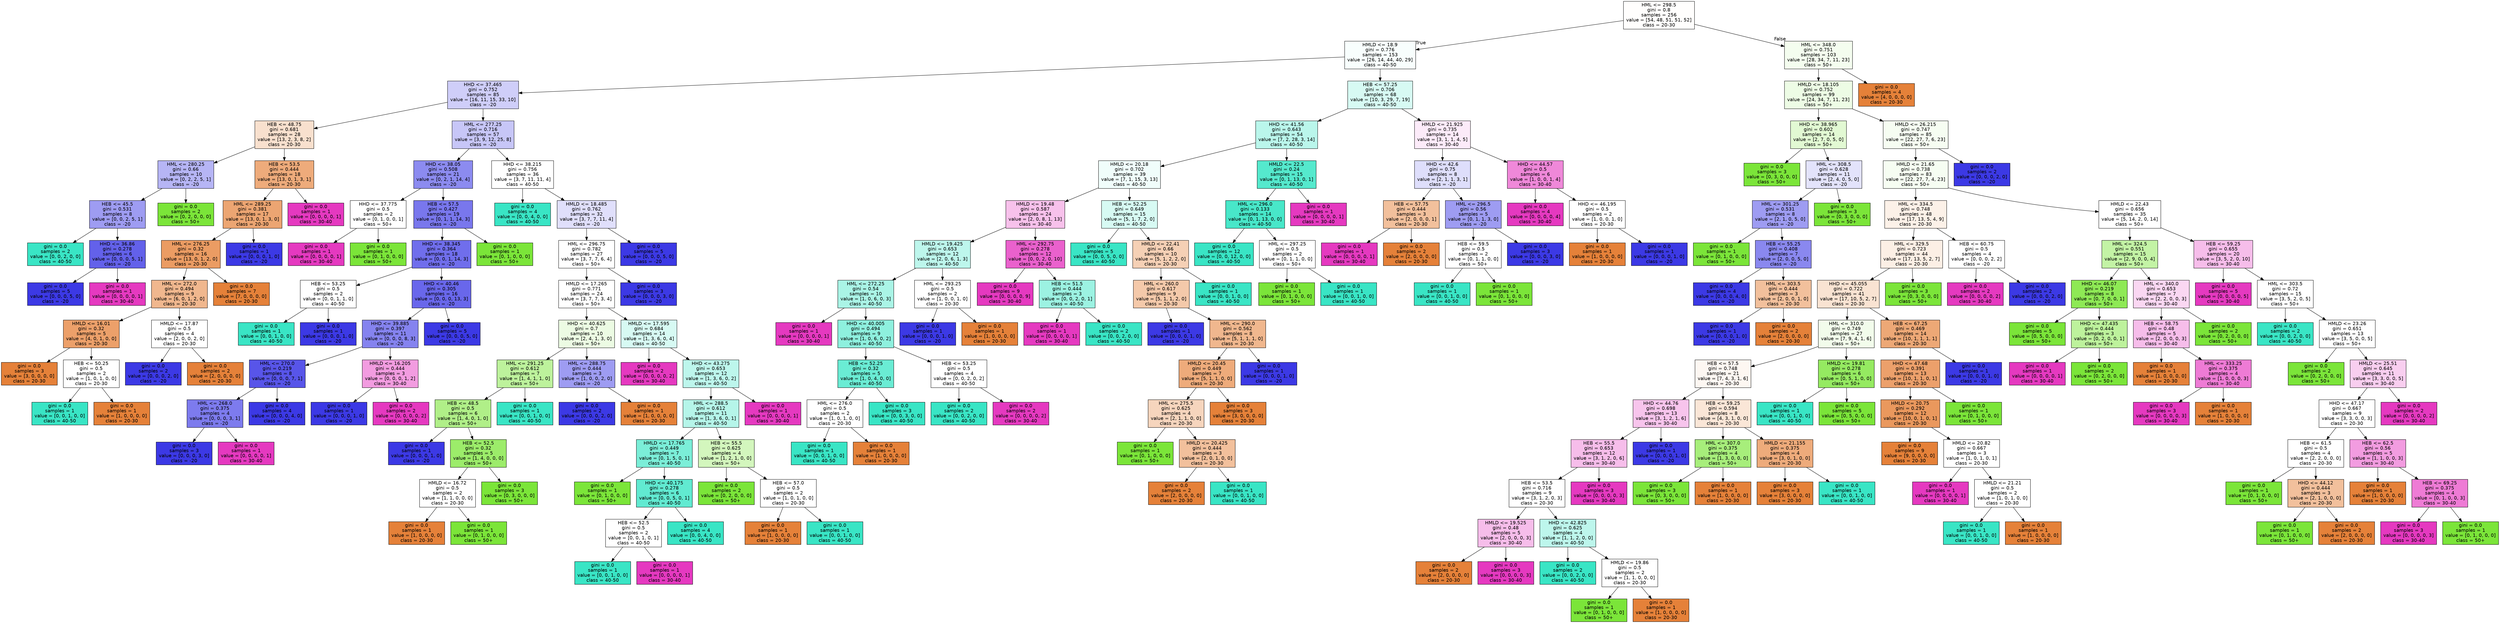 digraph Tree {
node [shape=box, style="filled", color="black", fontname="helvetica"] ;
edge [fontname="helvetica"] ;
0 [label="HML <= 298.5\ngini = 0.8\nsamples = 256\nvalue = [54, 48, 51, 51, 52]\nclass = 20-30", fillcolor="#fffefd"] ;
1 [label="HMLD <= 18.9\ngini = 0.776\nsamples = 153\nvalue = [26, 14, 44, 40, 29]\nclass = 40-50", fillcolor="#f8fefd"] ;
0 -> 1 [labeldistance=2.5, labelangle=45, headlabel="True"] ;
2 [label="HHD <= 37.465\ngini = 0.752\nsamples = 85\nvalue = [16, 11, 15, 33, 10]\nclass = -20", fillcolor="#cfcef9"] ;
1 -> 2 ;
3 [label="HEB <= 48.75\ngini = 0.681\nsamples = 28\nvalue = [13, 2, 3, 8, 2]\nclass = 20-30", fillcolor="#f8e0ce"] ;
2 -> 3 ;
4 [label="HML <= 280.25\ngini = 0.66\nsamples = 10\nvalue = [0, 2, 2, 5, 1]\nclass = -20", fillcolor="#b6b5f5"] ;
3 -> 4 ;
5 [label="HEB <= 45.5\ngini = 0.531\nsamples = 8\nvalue = [0, 0, 2, 5, 1]\nclass = -20", fillcolor="#9e9cf2"] ;
4 -> 5 ;
6 [label="gini = 0.0\nsamples = 2\nvalue = [0, 0, 2, 0, 0]\nclass = 40-50", fillcolor="#39e5c5"] ;
5 -> 6 ;
7 [label="HHD <= 36.86\ngini = 0.278\nsamples = 6\nvalue = [0, 0, 0, 5, 1]\nclass = -20", fillcolor="#6361ea"] ;
5 -> 7 ;
8 [label="gini = 0.0\nsamples = 5\nvalue = [0, 0, 0, 5, 0]\nclass = -20", fillcolor="#3c39e5"] ;
7 -> 8 ;
9 [label="gini = 0.0\nsamples = 1\nvalue = [0, 0, 0, 0, 1]\nclass = 30-40", fillcolor="#e539c0"] ;
7 -> 9 ;
10 [label="gini = 0.0\nsamples = 2\nvalue = [0, 2, 0, 0, 0]\nclass = 50+", fillcolor="#7be539"] ;
4 -> 10 ;
11 [label="HEB <= 53.5\ngini = 0.444\nsamples = 18\nvalue = [13, 0, 1, 3, 1]\nclass = 20-30", fillcolor="#eeab7b"] ;
3 -> 11 ;
12 [label="HML <= 289.25\ngini = 0.381\nsamples = 17\nvalue = [13, 0, 1, 3, 0]\nclass = 20-30", fillcolor="#eca572"] ;
11 -> 12 ;
13 [label="HML <= 276.25\ngini = 0.32\nsamples = 16\nvalue = [13, 0, 1, 2, 0]\nclass = 20-30", fillcolor="#eb9c63"] ;
12 -> 13 ;
14 [label="HML <= 272.0\ngini = 0.494\nsamples = 9\nvalue = [6, 0, 1, 2, 0]\nclass = 20-30", fillcolor="#f0b78e"] ;
13 -> 14 ;
15 [label="HMLD <= 16.01\ngini = 0.32\nsamples = 5\nvalue = [4, 0, 1, 0, 0]\nclass = 20-30", fillcolor="#eca06a"] ;
14 -> 15 ;
16 [label="gini = 0.0\nsamples = 3\nvalue = [3, 0, 0, 0, 0]\nclass = 20-30", fillcolor="#e58139"] ;
15 -> 16 ;
17 [label="HEB <= 50.25\ngini = 0.5\nsamples = 2\nvalue = [1, 0, 1, 0, 0]\nclass = 20-30", fillcolor="#ffffff"] ;
15 -> 17 ;
18 [label="gini = 0.0\nsamples = 1\nvalue = [0, 0, 1, 0, 0]\nclass = 40-50", fillcolor="#39e5c5"] ;
17 -> 18 ;
19 [label="gini = 0.0\nsamples = 1\nvalue = [1, 0, 0, 0, 0]\nclass = 20-30", fillcolor="#e58139"] ;
17 -> 19 ;
20 [label="HMLD <= 17.87\ngini = 0.5\nsamples = 4\nvalue = [2, 0, 0, 2, 0]\nclass = 20-30", fillcolor="#ffffff"] ;
14 -> 20 ;
21 [label="gini = 0.0\nsamples = 2\nvalue = [0, 0, 0, 2, 0]\nclass = -20", fillcolor="#3c39e5"] ;
20 -> 21 ;
22 [label="gini = 0.0\nsamples = 2\nvalue = [2, 0, 0, 0, 0]\nclass = 20-30", fillcolor="#e58139"] ;
20 -> 22 ;
23 [label="gini = 0.0\nsamples = 7\nvalue = [7, 0, 0, 0, 0]\nclass = 20-30", fillcolor="#e58139"] ;
13 -> 23 ;
24 [label="gini = 0.0\nsamples = 1\nvalue = [0, 0, 0, 1, 0]\nclass = -20", fillcolor="#3c39e5"] ;
12 -> 24 ;
25 [label="gini = 0.0\nsamples = 1\nvalue = [0, 0, 0, 0, 1]\nclass = 30-40", fillcolor="#e539c0"] ;
11 -> 25 ;
26 [label="HML <= 277.25\ngini = 0.716\nsamples = 57\nvalue = [3, 9, 12, 25, 8]\nclass = -20", fillcolor="#c7c6f7"] ;
2 -> 26 ;
27 [label="HHD <= 38.05\ngini = 0.508\nsamples = 21\nvalue = [0, 2, 1, 14, 4]\nclass = -20", fillcolor="#8c8bf0"] ;
26 -> 27 ;
28 [label="HHD <= 37.775\ngini = 0.5\nsamples = 2\nvalue = [0, 1, 0, 0, 1]\nclass = 50+", fillcolor="#ffffff"] ;
27 -> 28 ;
29 [label="gini = 0.0\nsamples = 1\nvalue = [0, 0, 0, 0, 1]\nclass = 30-40", fillcolor="#e539c0"] ;
28 -> 29 ;
30 [label="gini = 0.0\nsamples = 1\nvalue = [0, 1, 0, 0, 0]\nclass = 50+", fillcolor="#7be539"] ;
28 -> 30 ;
31 [label="HEB <= 57.5\ngini = 0.427\nsamples = 19\nvalue = [0, 1, 1, 14, 3]\nclass = -20", fillcolor="#7977ed"] ;
27 -> 31 ;
32 [label="HHD <= 38.345\ngini = 0.364\nsamples = 18\nvalue = [0, 0, 1, 14, 3]\nclass = -20", fillcolor="#706eec"] ;
31 -> 32 ;
33 [label="HEB <= 53.25\ngini = 0.5\nsamples = 2\nvalue = [0, 0, 1, 1, 0]\nclass = 40-50", fillcolor="#ffffff"] ;
32 -> 33 ;
34 [label="gini = 0.0\nsamples = 1\nvalue = [0, 0, 1, 0, 0]\nclass = 40-50", fillcolor="#39e5c5"] ;
33 -> 34 ;
35 [label="gini = 0.0\nsamples = 1\nvalue = [0, 0, 0, 1, 0]\nclass = -20", fillcolor="#3c39e5"] ;
33 -> 35 ;
36 [label="HHD <= 40.46\ngini = 0.305\nsamples = 16\nvalue = [0, 0, 0, 13, 3]\nclass = -20", fillcolor="#6967eb"] ;
32 -> 36 ;
37 [label="HHD <= 39.885\ngini = 0.397\nsamples = 11\nvalue = [0, 0, 0, 8, 3]\nclass = -20", fillcolor="#8583ef"] ;
36 -> 37 ;
38 [label="HML <= 270.0\ngini = 0.219\nsamples = 8\nvalue = [0, 0, 0, 7, 1]\nclass = -20", fillcolor="#5855e9"] ;
37 -> 38 ;
39 [label="HML <= 268.0\ngini = 0.375\nsamples = 4\nvalue = [0, 0, 0, 3, 1]\nclass = -20", fillcolor="#7d7bee"] ;
38 -> 39 ;
40 [label="gini = 0.0\nsamples = 3\nvalue = [0, 0, 0, 3, 0]\nclass = -20", fillcolor="#3c39e5"] ;
39 -> 40 ;
41 [label="gini = 0.0\nsamples = 1\nvalue = [0, 0, 0, 0, 1]\nclass = 30-40", fillcolor="#e539c0"] ;
39 -> 41 ;
42 [label="gini = 0.0\nsamples = 4\nvalue = [0, 0, 0, 4, 0]\nclass = -20", fillcolor="#3c39e5"] ;
38 -> 42 ;
43 [label="HMLD <= 16.205\ngini = 0.444\nsamples = 3\nvalue = [0, 0, 0, 1, 2]\nclass = 30-40", fillcolor="#f29ce0"] ;
37 -> 43 ;
44 [label="gini = 0.0\nsamples = 1\nvalue = [0, 0, 0, 1, 0]\nclass = -20", fillcolor="#3c39e5"] ;
43 -> 44 ;
45 [label="gini = 0.0\nsamples = 2\nvalue = [0, 0, 0, 0, 2]\nclass = 30-40", fillcolor="#e539c0"] ;
43 -> 45 ;
46 [label="gini = 0.0\nsamples = 5\nvalue = [0, 0, 0, 5, 0]\nclass = -20", fillcolor="#3c39e5"] ;
36 -> 46 ;
47 [label="gini = 0.0\nsamples = 1\nvalue = [0, 1, 0, 0, 0]\nclass = 50+", fillcolor="#7be539"] ;
31 -> 47 ;
48 [label="HHD <= 38.215\ngini = 0.756\nsamples = 36\nvalue = [3, 7, 11, 11, 4]\nclass = 40-50", fillcolor="#ffffff"] ;
26 -> 48 ;
49 [label="gini = 0.0\nsamples = 4\nvalue = [0, 0, 4, 0, 0]\nclass = 40-50", fillcolor="#39e5c5"] ;
48 -> 49 ;
50 [label="HMLD <= 18.485\ngini = 0.762\nsamples = 32\nvalue = [3, 7, 7, 11, 4]\nclass = -20", fillcolor="#e0dffb"] ;
48 -> 50 ;
51 [label="HML <= 296.75\ngini = 0.782\nsamples = 27\nvalue = [3, 7, 7, 6, 4]\nclass = 50+", fillcolor="#ffffff"] ;
50 -> 51 ;
52 [label="HMLD <= 17.265\ngini = 0.771\nsamples = 24\nvalue = [3, 7, 7, 3, 4]\nclass = 50+", fillcolor="#ffffff"] ;
51 -> 52 ;
53 [label="HHD <= 40.625\ngini = 0.7\nsamples = 10\nvalue = [2, 4, 1, 3, 0]\nclass = 50+", fillcolor="#ecfbe3"] ;
52 -> 53 ;
54 [label="HML <= 291.25\ngini = 0.612\nsamples = 7\nvalue = [1, 4, 1, 1, 0]\nclass = 50+", fillcolor="#bdf29c"] ;
53 -> 54 ;
55 [label="HEB <= 48.5\ngini = 0.5\nsamples = 6\nvalue = [1, 4, 0, 1, 0]\nclass = 50+", fillcolor="#b0ef88"] ;
54 -> 55 ;
56 [label="gini = 0.0\nsamples = 1\nvalue = [0, 0, 0, 1, 0]\nclass = -20", fillcolor="#3c39e5"] ;
55 -> 56 ;
57 [label="HEB <= 52.5\ngini = 0.32\nsamples = 5\nvalue = [1, 4, 0, 0, 0]\nclass = 50+", fillcolor="#9cec6a"] ;
55 -> 57 ;
58 [label="HMLD <= 16.72\ngini = 0.5\nsamples = 2\nvalue = [1, 1, 0, 0, 0]\nclass = 20-30", fillcolor="#ffffff"] ;
57 -> 58 ;
59 [label="gini = 0.0\nsamples = 1\nvalue = [1, 0, 0, 0, 0]\nclass = 20-30", fillcolor="#e58139"] ;
58 -> 59 ;
60 [label="gini = 0.0\nsamples = 1\nvalue = [0, 1, 0, 0, 0]\nclass = 50+", fillcolor="#7be539"] ;
58 -> 60 ;
61 [label="gini = 0.0\nsamples = 3\nvalue = [0, 3, 0, 0, 0]\nclass = 50+", fillcolor="#7be539"] ;
57 -> 61 ;
62 [label="gini = 0.0\nsamples = 1\nvalue = [0, 0, 1, 0, 0]\nclass = 40-50", fillcolor="#39e5c5"] ;
54 -> 62 ;
63 [label="HML <= 288.75\ngini = 0.444\nsamples = 3\nvalue = [1, 0, 0, 2, 0]\nclass = -20", fillcolor="#9e9cf2"] ;
53 -> 63 ;
64 [label="gini = 0.0\nsamples = 2\nvalue = [0, 0, 0, 2, 0]\nclass = -20", fillcolor="#3c39e5"] ;
63 -> 64 ;
65 [label="gini = 0.0\nsamples = 1\nvalue = [1, 0, 0, 0, 0]\nclass = 20-30", fillcolor="#e58139"] ;
63 -> 65 ;
66 [label="HMLD <= 17.595\ngini = 0.684\nsamples = 14\nvalue = [1, 3, 6, 0, 4]\nclass = 40-50", fillcolor="#d7faf3"] ;
52 -> 66 ;
67 [label="gini = 0.0\nsamples = 2\nvalue = [0, 0, 0, 0, 2]\nclass = 30-40", fillcolor="#e539c0"] ;
66 -> 67 ;
68 [label="HHD <= 43.275\ngini = 0.653\nsamples = 12\nvalue = [1, 3, 6, 0, 2]\nclass = 40-50", fillcolor="#bdf6ec"] ;
66 -> 68 ;
69 [label="HML <= 288.5\ngini = 0.612\nsamples = 11\nvalue = [1, 3, 6, 0, 1]\nclass = 40-50", fillcolor="#b5f5e9"] ;
68 -> 69 ;
70 [label="HMLD <= 17.765\ngini = 0.449\nsamples = 7\nvalue = [0, 1, 5, 0, 1]\nclass = 40-50", fillcolor="#7beed8"] ;
69 -> 70 ;
71 [label="gini = 0.0\nsamples = 1\nvalue = [0, 1, 0, 0, 0]\nclass = 50+", fillcolor="#7be539"] ;
70 -> 71 ;
72 [label="HHD <= 40.175\ngini = 0.278\nsamples = 6\nvalue = [0, 0, 5, 0, 1]\nclass = 40-50", fillcolor="#61ead1"] ;
70 -> 72 ;
73 [label="HEB <= 52.5\ngini = 0.5\nsamples = 2\nvalue = [0, 0, 1, 0, 1]\nclass = 40-50", fillcolor="#ffffff"] ;
72 -> 73 ;
74 [label="gini = 0.0\nsamples = 1\nvalue = [0, 0, 1, 0, 0]\nclass = 40-50", fillcolor="#39e5c5"] ;
73 -> 74 ;
75 [label="gini = 0.0\nsamples = 1\nvalue = [0, 0, 0, 0, 1]\nclass = 30-40", fillcolor="#e539c0"] ;
73 -> 75 ;
76 [label="gini = 0.0\nsamples = 4\nvalue = [0, 0, 4, 0, 0]\nclass = 40-50", fillcolor="#39e5c5"] ;
72 -> 76 ;
77 [label="HEB <= 55.5\ngini = 0.625\nsamples = 4\nvalue = [1, 2, 1, 0, 0]\nclass = 50+", fillcolor="#d3f6bd"] ;
69 -> 77 ;
78 [label="gini = 0.0\nsamples = 2\nvalue = [0, 2, 0, 0, 0]\nclass = 50+", fillcolor="#7be539"] ;
77 -> 78 ;
79 [label="HEB <= 57.0\ngini = 0.5\nsamples = 2\nvalue = [1, 0, 1, 0, 0]\nclass = 20-30", fillcolor="#ffffff"] ;
77 -> 79 ;
80 [label="gini = 0.0\nsamples = 1\nvalue = [1, 0, 0, 0, 0]\nclass = 20-30", fillcolor="#e58139"] ;
79 -> 80 ;
81 [label="gini = 0.0\nsamples = 1\nvalue = [0, 0, 1, 0, 0]\nclass = 40-50", fillcolor="#39e5c5"] ;
79 -> 81 ;
82 [label="gini = 0.0\nsamples = 1\nvalue = [0, 0, 0, 0, 1]\nclass = 30-40", fillcolor="#e539c0"] ;
68 -> 82 ;
83 [label="gini = 0.0\nsamples = 3\nvalue = [0, 0, 0, 3, 0]\nclass = -20", fillcolor="#3c39e5"] ;
51 -> 83 ;
84 [label="gini = 0.0\nsamples = 5\nvalue = [0, 0, 0, 5, 0]\nclass = -20", fillcolor="#3c39e5"] ;
50 -> 84 ;
85 [label="HEB <= 57.25\ngini = 0.706\nsamples = 68\nvalue = [10, 3, 29, 7, 19]\nclass = 40-50", fillcolor="#d7faf3"] ;
1 -> 85 ;
86 [label="HHD <= 41.56\ngini = 0.643\nsamples = 54\nvalue = [7, 2, 28, 3, 14]\nclass = 40-50", fillcolor="#baf6eb"] ;
85 -> 86 ;
87 [label="HMLD <= 20.18\ngini = 0.702\nsamples = 39\nvalue = [7, 1, 15, 3, 13]\nclass = 40-50", fillcolor="#f0fdfb"] ;
86 -> 87 ;
88 [label="HMLD <= 19.48\ngini = 0.587\nsamples = 24\nvalue = [2, 0, 8, 1, 13]\nclass = 30-40", fillcolor="#f7c1eb"] ;
87 -> 88 ;
89 [label="HMLD <= 19.425\ngini = 0.653\nsamples = 12\nvalue = [2, 0, 6, 1, 3]\nclass = 40-50", fillcolor="#bdf6ec"] ;
88 -> 89 ;
90 [label="HML <= 272.25\ngini = 0.54\nsamples = 10\nvalue = [1, 0, 6, 0, 3]\nclass = 40-50", fillcolor="#aaf4e6"] ;
89 -> 90 ;
91 [label="gini = 0.0\nsamples = 1\nvalue = [0, 0, 0, 0, 1]\nclass = 30-40", fillcolor="#e539c0"] ;
90 -> 91 ;
92 [label="HHD <= 40.005\ngini = 0.494\nsamples = 9\nvalue = [1, 0, 6, 0, 2]\nclass = 40-50", fillcolor="#8ef0de"] ;
90 -> 92 ;
93 [label="HEB <= 52.25\ngini = 0.32\nsamples = 5\nvalue = [1, 0, 4, 0, 0]\nclass = 40-50", fillcolor="#6aecd4"] ;
92 -> 93 ;
94 [label="HML <= 276.0\ngini = 0.5\nsamples = 2\nvalue = [1, 0, 1, 0, 0]\nclass = 20-30", fillcolor="#ffffff"] ;
93 -> 94 ;
95 [label="gini = 0.0\nsamples = 1\nvalue = [0, 0, 1, 0, 0]\nclass = 40-50", fillcolor="#39e5c5"] ;
94 -> 95 ;
96 [label="gini = 0.0\nsamples = 1\nvalue = [1, 0, 0, 0, 0]\nclass = 20-30", fillcolor="#e58139"] ;
94 -> 96 ;
97 [label="gini = 0.0\nsamples = 3\nvalue = [0, 0, 3, 0, 0]\nclass = 40-50", fillcolor="#39e5c5"] ;
93 -> 97 ;
98 [label="HEB <= 53.25\ngini = 0.5\nsamples = 4\nvalue = [0, 0, 2, 0, 2]\nclass = 40-50", fillcolor="#ffffff"] ;
92 -> 98 ;
99 [label="gini = 0.0\nsamples = 2\nvalue = [0, 0, 2, 0, 0]\nclass = 40-50", fillcolor="#39e5c5"] ;
98 -> 99 ;
100 [label="gini = 0.0\nsamples = 2\nvalue = [0, 0, 0, 0, 2]\nclass = 30-40", fillcolor="#e539c0"] ;
98 -> 100 ;
101 [label="HML <= 293.25\ngini = 0.5\nsamples = 2\nvalue = [1, 0, 0, 1, 0]\nclass = 20-30", fillcolor="#ffffff"] ;
89 -> 101 ;
102 [label="gini = 0.0\nsamples = 1\nvalue = [0, 0, 0, 1, 0]\nclass = -20", fillcolor="#3c39e5"] ;
101 -> 102 ;
103 [label="gini = 0.0\nsamples = 1\nvalue = [1, 0, 0, 0, 0]\nclass = 20-30", fillcolor="#e58139"] ;
101 -> 103 ;
104 [label="HML <= 292.75\ngini = 0.278\nsamples = 12\nvalue = [0, 0, 2, 0, 10]\nclass = 30-40", fillcolor="#ea61cd"] ;
88 -> 104 ;
105 [label="gini = 0.0\nsamples = 9\nvalue = [0, 0, 0, 0, 9]\nclass = 30-40", fillcolor="#e539c0"] ;
104 -> 105 ;
106 [label="HEB <= 51.5\ngini = 0.444\nsamples = 3\nvalue = [0, 0, 2, 0, 1]\nclass = 40-50", fillcolor="#9cf2e2"] ;
104 -> 106 ;
107 [label="gini = 0.0\nsamples = 1\nvalue = [0, 0, 0, 0, 1]\nclass = 30-40", fillcolor="#e539c0"] ;
106 -> 107 ;
108 [label="gini = 0.0\nsamples = 2\nvalue = [0, 0, 2, 0, 0]\nclass = 40-50", fillcolor="#39e5c5"] ;
106 -> 108 ;
109 [label="HEB <= 52.25\ngini = 0.649\nsamples = 15\nvalue = [5, 1, 7, 2, 0]\nclass = 40-50", fillcolor="#d7faf3"] ;
87 -> 109 ;
110 [label="gini = 0.0\nsamples = 5\nvalue = [0, 0, 5, 0, 0]\nclass = 40-50", fillcolor="#39e5c5"] ;
109 -> 110 ;
111 [label="HMLD <= 22.41\ngini = 0.66\nsamples = 10\nvalue = [5, 1, 2, 2, 0]\nclass = 20-30", fillcolor="#f5d0b5"] ;
109 -> 111 ;
112 [label="HML <= 260.0\ngini = 0.617\nsamples = 9\nvalue = [5, 1, 1, 2, 0]\nclass = 20-30", fillcolor="#f4c9aa"] ;
111 -> 112 ;
113 [label="gini = 0.0\nsamples = 1\nvalue = [0, 0, 0, 1, 0]\nclass = -20", fillcolor="#3c39e5"] ;
112 -> 113 ;
114 [label="HML <= 290.0\ngini = 0.562\nsamples = 8\nvalue = [5, 1, 1, 1, 0]\nclass = 20-30", fillcolor="#f0b78e"] ;
112 -> 114 ;
115 [label="HMLD <= 20.45\ngini = 0.449\nsamples = 7\nvalue = [5, 1, 1, 0, 0]\nclass = 20-30", fillcolor="#eeab7b"] ;
114 -> 115 ;
116 [label="HML <= 275.5\ngini = 0.625\nsamples = 4\nvalue = [2, 1, 1, 0, 0]\nclass = 20-30", fillcolor="#f6d5bd"] ;
115 -> 116 ;
117 [label="gini = 0.0\nsamples = 1\nvalue = [0, 1, 0, 0, 0]\nclass = 50+", fillcolor="#7be539"] ;
116 -> 117 ;
118 [label="HMLD <= 20.425\ngini = 0.444\nsamples = 3\nvalue = [2, 0, 1, 0, 0]\nclass = 20-30", fillcolor="#f2c09c"] ;
116 -> 118 ;
119 [label="gini = 0.0\nsamples = 2\nvalue = [2, 0, 0, 0, 0]\nclass = 20-30", fillcolor="#e58139"] ;
118 -> 119 ;
120 [label="gini = 0.0\nsamples = 1\nvalue = [0, 0, 1, 0, 0]\nclass = 40-50", fillcolor="#39e5c5"] ;
118 -> 120 ;
121 [label="gini = 0.0\nsamples = 3\nvalue = [3, 0, 0, 0, 0]\nclass = 20-30", fillcolor="#e58139"] ;
115 -> 121 ;
122 [label="gini = 0.0\nsamples = 1\nvalue = [0, 0, 0, 1, 0]\nclass = -20", fillcolor="#3c39e5"] ;
114 -> 122 ;
123 [label="gini = 0.0\nsamples = 1\nvalue = [0, 0, 1, 0, 0]\nclass = 40-50", fillcolor="#39e5c5"] ;
111 -> 123 ;
124 [label="HMLD <= 22.5\ngini = 0.24\nsamples = 15\nvalue = [0, 1, 13, 0, 1]\nclass = 40-50", fillcolor="#55e9cd"] ;
86 -> 124 ;
125 [label="HML <= 296.0\ngini = 0.133\nsamples = 14\nvalue = [0, 1, 13, 0, 0]\nclass = 40-50", fillcolor="#48e7c9"] ;
124 -> 125 ;
126 [label="gini = 0.0\nsamples = 12\nvalue = [0, 0, 12, 0, 0]\nclass = 40-50", fillcolor="#39e5c5"] ;
125 -> 126 ;
127 [label="HML <= 297.25\ngini = 0.5\nsamples = 2\nvalue = [0, 1, 1, 0, 0]\nclass = 50+", fillcolor="#ffffff"] ;
125 -> 127 ;
128 [label="gini = 0.0\nsamples = 1\nvalue = [0, 1, 0, 0, 0]\nclass = 50+", fillcolor="#7be539"] ;
127 -> 128 ;
129 [label="gini = 0.0\nsamples = 1\nvalue = [0, 0, 1, 0, 0]\nclass = 40-50", fillcolor="#39e5c5"] ;
127 -> 129 ;
130 [label="gini = 0.0\nsamples = 1\nvalue = [0, 0, 0, 0, 1]\nclass = 30-40", fillcolor="#e539c0"] ;
124 -> 130 ;
131 [label="HMLD <= 21.925\ngini = 0.735\nsamples = 14\nvalue = [3, 1, 1, 4, 5]\nclass = 30-40", fillcolor="#fcebf9"] ;
85 -> 131 ;
132 [label="HHD <= 42.6\ngini = 0.75\nsamples = 8\nvalue = [2, 1, 1, 3, 1]\nclass = -20", fillcolor="#dedefb"] ;
131 -> 132 ;
133 [label="HEB <= 57.75\ngini = 0.444\nsamples = 3\nvalue = [2, 0, 0, 0, 1]\nclass = 20-30", fillcolor="#f2c09c"] ;
132 -> 133 ;
134 [label="gini = 0.0\nsamples = 1\nvalue = [0, 0, 0, 0, 1]\nclass = 30-40", fillcolor="#e539c0"] ;
133 -> 134 ;
135 [label="gini = 0.0\nsamples = 2\nvalue = [2, 0, 0, 0, 0]\nclass = 20-30", fillcolor="#e58139"] ;
133 -> 135 ;
136 [label="HML <= 296.5\ngini = 0.56\nsamples = 5\nvalue = [0, 1, 1, 3, 0]\nclass = -20", fillcolor="#9e9cf2"] ;
132 -> 136 ;
137 [label="HEB <= 59.5\ngini = 0.5\nsamples = 2\nvalue = [0, 1, 1, 0, 0]\nclass = 50+", fillcolor="#ffffff"] ;
136 -> 137 ;
138 [label="gini = 0.0\nsamples = 1\nvalue = [0, 0, 1, 0, 0]\nclass = 40-50", fillcolor="#39e5c5"] ;
137 -> 138 ;
139 [label="gini = 0.0\nsamples = 1\nvalue = [0, 1, 0, 0, 0]\nclass = 50+", fillcolor="#7be539"] ;
137 -> 139 ;
140 [label="gini = 0.0\nsamples = 3\nvalue = [0, 0, 0, 3, 0]\nclass = -20", fillcolor="#3c39e5"] ;
136 -> 140 ;
141 [label="HHD <= 44.57\ngini = 0.5\nsamples = 6\nvalue = [1, 0, 0, 1, 4]\nclass = 30-40", fillcolor="#ef88d9"] ;
131 -> 141 ;
142 [label="gini = 0.0\nsamples = 4\nvalue = [0, 0, 0, 0, 4]\nclass = 30-40", fillcolor="#e539c0"] ;
141 -> 142 ;
143 [label="HHD <= 46.195\ngini = 0.5\nsamples = 2\nvalue = [1, 0, 0, 1, 0]\nclass = 20-30", fillcolor="#ffffff"] ;
141 -> 143 ;
144 [label="gini = 0.0\nsamples = 1\nvalue = [1, 0, 0, 0, 0]\nclass = 20-30", fillcolor="#e58139"] ;
143 -> 144 ;
145 [label="gini = 0.0\nsamples = 1\nvalue = [0, 0, 0, 1, 0]\nclass = -20", fillcolor="#3c39e5"] ;
143 -> 145 ;
146 [label="HML <= 348.0\ngini = 0.751\nsamples = 103\nvalue = [28, 34, 7, 11, 23]\nclass = 50+", fillcolor="#f4fdef"] ;
0 -> 146 [labeldistance=2.5, labelangle=-45, headlabel="False"] ;
147 [label="HMLD <= 18.105\ngini = 0.752\nsamples = 99\nvalue = [24, 34, 7, 11, 23]\nclass = 50+", fillcolor="#edfce5"] ;
146 -> 147 ;
148 [label="HHD <= 38.965\ngini = 0.602\nsamples = 14\nvalue = [2, 7, 0, 5, 0]\nclass = 50+", fillcolor="#e2f9d3"] ;
147 -> 148 ;
149 [label="gini = 0.0\nsamples = 3\nvalue = [0, 3, 0, 0, 0]\nclass = 50+", fillcolor="#7be539"] ;
148 -> 149 ;
150 [label="HML <= 308.5\ngini = 0.628\nsamples = 11\nvalue = [2, 4, 0, 5, 0]\nclass = -20", fillcolor="#e3e3fb"] ;
148 -> 150 ;
151 [label="HML <= 301.25\ngini = 0.531\nsamples = 8\nvalue = [2, 1, 0, 5, 0]\nclass = -20", fillcolor="#9e9cf2"] ;
150 -> 151 ;
152 [label="gini = 0.0\nsamples = 1\nvalue = [0, 1, 0, 0, 0]\nclass = 50+", fillcolor="#7be539"] ;
151 -> 152 ;
153 [label="HEB <= 55.25\ngini = 0.408\nsamples = 7\nvalue = [2, 0, 0, 5, 0]\nclass = -20", fillcolor="#8a88ef"] ;
151 -> 153 ;
154 [label="gini = 0.0\nsamples = 4\nvalue = [0, 0, 0, 4, 0]\nclass = -20", fillcolor="#3c39e5"] ;
153 -> 154 ;
155 [label="HML <= 303.5\ngini = 0.444\nsamples = 3\nvalue = [2, 0, 0, 1, 0]\nclass = 20-30", fillcolor="#f2c09c"] ;
153 -> 155 ;
156 [label="gini = 0.0\nsamples = 1\nvalue = [0, 0, 0, 1, 0]\nclass = -20", fillcolor="#3c39e5"] ;
155 -> 156 ;
157 [label="gini = 0.0\nsamples = 2\nvalue = [2, 0, 0, 0, 0]\nclass = 20-30", fillcolor="#e58139"] ;
155 -> 157 ;
158 [label="gini = 0.0\nsamples = 3\nvalue = [0, 3, 0, 0, 0]\nclass = 50+", fillcolor="#7be539"] ;
150 -> 158 ;
159 [label="HMLD <= 26.215\ngini = 0.747\nsamples = 85\nvalue = [22, 27, 7, 6, 23]\nclass = 50+", fillcolor="#f6fdf2"] ;
147 -> 159 ;
160 [label="HMLD <= 21.65\ngini = 0.738\nsamples = 83\nvalue = [22, 27, 7, 4, 23]\nclass = 50+", fillcolor="#f6fdf2"] ;
159 -> 160 ;
161 [label="HML <= 334.5\ngini = 0.748\nsamples = 48\nvalue = [17, 13, 5, 4, 9]\nclass = 20-30", fillcolor="#fcf1e8"] ;
160 -> 161 ;
162 [label="HML <= 329.5\ngini = 0.723\nsamples = 44\nvalue = [17, 13, 5, 2, 7]\nclass = 20-30", fillcolor="#fcefe5"] ;
161 -> 162 ;
163 [label="HHD <= 45.055\ngini = 0.722\nsamples = 41\nvalue = [17, 10, 5, 2, 7]\nclass = 20-30", fillcolor="#f9e3d2"] ;
162 -> 163 ;
164 [label="HML <= 310.0\ngini = 0.749\nsamples = 27\nvalue = [7, 9, 4, 1, 6]\nclass = 50+", fillcolor="#f2fceb"] ;
163 -> 164 ;
165 [label="HEB <= 57.5\ngini = 0.748\nsamples = 21\nvalue = [7, 4, 3, 1, 6]\nclass = 20-30", fillcolor="#fdf7f2"] ;
164 -> 165 ;
166 [label="HHD <= 44.76\ngini = 0.698\nsamples = 13\nvalue = [3, 1, 2, 1, 6]\nclass = 30-40", fillcolor="#f7c4ec"] ;
165 -> 166 ;
167 [label="HEB <= 55.5\ngini = 0.653\nsamples = 12\nvalue = [3, 1, 2, 0, 6]\nclass = 30-40", fillcolor="#f6bdea"] ;
166 -> 167 ;
168 [label="HEB <= 53.5\ngini = 0.716\nsamples = 9\nvalue = [3, 1, 2, 0, 3]\nclass = 20-30", fillcolor="#ffffff"] ;
167 -> 168 ;
169 [label="HMLD <= 19.525\ngini = 0.48\nsamples = 5\nvalue = [2, 0, 0, 0, 3]\nclass = 30-40", fillcolor="#f6bdea"] ;
168 -> 169 ;
170 [label="gini = 0.0\nsamples = 2\nvalue = [2, 0, 0, 0, 0]\nclass = 20-30", fillcolor="#e58139"] ;
169 -> 170 ;
171 [label="gini = 0.0\nsamples = 3\nvalue = [0, 0, 0, 0, 3]\nclass = 30-40", fillcolor="#e539c0"] ;
169 -> 171 ;
172 [label="HHD <= 42.825\ngini = 0.625\nsamples = 4\nvalue = [1, 1, 2, 0, 0]\nclass = 40-50", fillcolor="#bdf6ec"] ;
168 -> 172 ;
173 [label="gini = 0.0\nsamples = 2\nvalue = [0, 0, 2, 0, 0]\nclass = 40-50", fillcolor="#39e5c5"] ;
172 -> 173 ;
174 [label="HMLD <= 19.86\ngini = 0.5\nsamples = 2\nvalue = [1, 1, 0, 0, 0]\nclass = 20-30", fillcolor="#ffffff"] ;
172 -> 174 ;
175 [label="gini = 0.0\nsamples = 1\nvalue = [0, 1, 0, 0, 0]\nclass = 50+", fillcolor="#7be539"] ;
174 -> 175 ;
176 [label="gini = 0.0\nsamples = 1\nvalue = [1, 0, 0, 0, 0]\nclass = 20-30", fillcolor="#e58139"] ;
174 -> 176 ;
177 [label="gini = 0.0\nsamples = 3\nvalue = [0, 0, 0, 0, 3]\nclass = 30-40", fillcolor="#e539c0"] ;
167 -> 177 ;
178 [label="gini = 0.0\nsamples = 1\nvalue = [0, 0, 0, 1, 0]\nclass = -20", fillcolor="#3c39e5"] ;
166 -> 178 ;
179 [label="HEB <= 59.25\ngini = 0.594\nsamples = 8\nvalue = [4, 3, 1, 0, 0]\nclass = 20-30", fillcolor="#fae6d7"] ;
165 -> 179 ;
180 [label="HML <= 307.0\ngini = 0.375\nsamples = 4\nvalue = [1, 3, 0, 0, 0]\nclass = 50+", fillcolor="#a7ee7b"] ;
179 -> 180 ;
181 [label="gini = 0.0\nsamples = 3\nvalue = [0, 3, 0, 0, 0]\nclass = 50+", fillcolor="#7be539"] ;
180 -> 181 ;
182 [label="gini = 0.0\nsamples = 1\nvalue = [1, 0, 0, 0, 0]\nclass = 20-30", fillcolor="#e58139"] ;
180 -> 182 ;
183 [label="HMLD <= 21.155\ngini = 0.375\nsamples = 4\nvalue = [3, 0, 1, 0, 0]\nclass = 20-30", fillcolor="#eeab7b"] ;
179 -> 183 ;
184 [label="gini = 0.0\nsamples = 3\nvalue = [3, 0, 0, 0, 0]\nclass = 20-30", fillcolor="#e58139"] ;
183 -> 184 ;
185 [label="gini = 0.0\nsamples = 1\nvalue = [0, 0, 1, 0, 0]\nclass = 40-50", fillcolor="#39e5c5"] ;
183 -> 185 ;
186 [label="HMLD <= 19.81\ngini = 0.278\nsamples = 6\nvalue = [0, 5, 1, 0, 0]\nclass = 50+", fillcolor="#95ea61"] ;
164 -> 186 ;
187 [label="gini = 0.0\nsamples = 1\nvalue = [0, 0, 1, 0, 0]\nclass = 40-50", fillcolor="#39e5c5"] ;
186 -> 187 ;
188 [label="gini = 0.0\nsamples = 5\nvalue = [0, 5, 0, 0, 0]\nclass = 50+", fillcolor="#7be539"] ;
186 -> 188 ;
189 [label="HEB <= 67.25\ngini = 0.469\nsamples = 14\nvalue = [10, 1, 1, 1, 1]\nclass = 20-30", fillcolor="#eda876"] ;
163 -> 189 ;
190 [label="HHD <= 47.68\ngini = 0.391\nsamples = 13\nvalue = [10, 1, 1, 0, 1]\nclass = 20-30", fillcolor="#eca06b"] ;
189 -> 190 ;
191 [label="HMLD <= 20.75\ngini = 0.292\nsamples = 12\nvalue = [10, 0, 1, 0, 1]\nclass = 20-30", fillcolor="#ea985d"] ;
190 -> 191 ;
192 [label="gini = 0.0\nsamples = 9\nvalue = [9, 0, 0, 0, 0]\nclass = 20-30", fillcolor="#e58139"] ;
191 -> 192 ;
193 [label="HMLD <= 20.82\ngini = 0.667\nsamples = 3\nvalue = [1, 0, 1, 0, 1]\nclass = 20-30", fillcolor="#ffffff"] ;
191 -> 193 ;
194 [label="gini = 0.0\nsamples = 1\nvalue = [0, 0, 0, 0, 1]\nclass = 30-40", fillcolor="#e539c0"] ;
193 -> 194 ;
195 [label="HMLD <= 21.21\ngini = 0.5\nsamples = 2\nvalue = [1, 0, 1, 0, 0]\nclass = 20-30", fillcolor="#ffffff"] ;
193 -> 195 ;
196 [label="gini = 0.0\nsamples = 1\nvalue = [0, 0, 1, 0, 0]\nclass = 40-50", fillcolor="#39e5c5"] ;
195 -> 196 ;
197 [label="gini = 0.0\nsamples = 1\nvalue = [1, 0, 0, 0, 0]\nclass = 20-30", fillcolor="#e58139"] ;
195 -> 197 ;
198 [label="gini = 0.0\nsamples = 1\nvalue = [0, 1, 0, 0, 0]\nclass = 50+", fillcolor="#7be539"] ;
190 -> 198 ;
199 [label="gini = 0.0\nsamples = 1\nvalue = [0, 0, 0, 1, 0]\nclass = -20", fillcolor="#3c39e5"] ;
189 -> 199 ;
200 [label="gini = 0.0\nsamples = 3\nvalue = [0, 3, 0, 0, 0]\nclass = 50+", fillcolor="#7be539"] ;
162 -> 200 ;
201 [label="HEB <= 60.75\ngini = 0.5\nsamples = 4\nvalue = [0, 0, 0, 2, 2]\nclass = -20", fillcolor="#ffffff"] ;
161 -> 201 ;
202 [label="gini = 0.0\nsamples = 2\nvalue = [0, 0, 0, 0, 2]\nclass = 30-40", fillcolor="#e539c0"] ;
201 -> 202 ;
203 [label="gini = 0.0\nsamples = 2\nvalue = [0, 0, 0, 2, 0]\nclass = -20", fillcolor="#3c39e5"] ;
201 -> 203 ;
204 [label="HMLD <= 22.43\ngini = 0.656\nsamples = 35\nvalue = [5, 14, 2, 0, 14]\nclass = 50+", fillcolor="#ffffff"] ;
160 -> 204 ;
205 [label="HML <= 324.5\ngini = 0.551\nsamples = 15\nvalue = [2, 9, 0, 0, 4]\nclass = 50+", fillcolor="#c3f3a5"] ;
204 -> 205 ;
206 [label="HHD <= 46.07\ngini = 0.219\nsamples = 8\nvalue = [0, 7, 0, 0, 1]\nclass = 50+", fillcolor="#8ee955"] ;
205 -> 206 ;
207 [label="gini = 0.0\nsamples = 5\nvalue = [0, 5, 0, 0, 0]\nclass = 50+", fillcolor="#7be539"] ;
206 -> 207 ;
208 [label="HHD <= 47.435\ngini = 0.444\nsamples = 3\nvalue = [0, 2, 0, 0, 1]\nclass = 50+", fillcolor="#bdf29c"] ;
206 -> 208 ;
209 [label="gini = 0.0\nsamples = 1\nvalue = [0, 0, 0, 0, 1]\nclass = 30-40", fillcolor="#e539c0"] ;
208 -> 209 ;
210 [label="gini = 0.0\nsamples = 2\nvalue = [0, 2, 0, 0, 0]\nclass = 50+", fillcolor="#7be539"] ;
208 -> 210 ;
211 [label="HML <= 340.0\ngini = 0.653\nsamples = 7\nvalue = [2, 2, 0, 0, 3]\nclass = 30-40", fillcolor="#fad7f2"] ;
205 -> 211 ;
212 [label="HEB <= 58.75\ngini = 0.48\nsamples = 5\nvalue = [2, 0, 0, 0, 3]\nclass = 30-40", fillcolor="#f6bdea"] ;
211 -> 212 ;
213 [label="gini = 0.0\nsamples = 1\nvalue = [1, 0, 0, 0, 0]\nclass = 20-30", fillcolor="#e58139"] ;
212 -> 213 ;
214 [label="HML <= 333.25\ngini = 0.375\nsamples = 4\nvalue = [1, 0, 0, 0, 3]\nclass = 30-40", fillcolor="#ee7bd5"] ;
212 -> 214 ;
215 [label="gini = 0.0\nsamples = 3\nvalue = [0, 0, 0, 0, 3]\nclass = 30-40", fillcolor="#e539c0"] ;
214 -> 215 ;
216 [label="gini = 0.0\nsamples = 1\nvalue = [1, 0, 0, 0, 0]\nclass = 20-30", fillcolor="#e58139"] ;
214 -> 216 ;
217 [label="gini = 0.0\nsamples = 2\nvalue = [0, 2, 0, 0, 0]\nclass = 50+", fillcolor="#7be539"] ;
211 -> 217 ;
218 [label="HEB <= 59.25\ngini = 0.655\nsamples = 20\nvalue = [3, 5, 2, 0, 10]\nclass = 30-40", fillcolor="#f6bdea"] ;
204 -> 218 ;
219 [label="gini = 0.0\nsamples = 5\nvalue = [0, 0, 0, 0, 5]\nclass = 30-40", fillcolor="#e539c0"] ;
218 -> 219 ;
220 [label="HML <= 303.5\ngini = 0.72\nsamples = 15\nvalue = [3, 5, 2, 0, 5]\nclass = 50+", fillcolor="#ffffff"] ;
218 -> 220 ;
221 [label="gini = 0.0\nsamples = 2\nvalue = [0, 0, 2, 0, 0]\nclass = 40-50", fillcolor="#39e5c5"] ;
220 -> 221 ;
222 [label="HMLD <= 23.26\ngini = 0.651\nsamples = 13\nvalue = [3, 5, 0, 0, 5]\nclass = 50+", fillcolor="#ffffff"] ;
220 -> 222 ;
223 [label="gini = 0.0\nsamples = 2\nvalue = [0, 2, 0, 0, 0]\nclass = 50+", fillcolor="#7be539"] ;
222 -> 223 ;
224 [label="HMLD <= 25.51\ngini = 0.645\nsamples = 11\nvalue = [3, 3, 0, 0, 5]\nclass = 30-40", fillcolor="#f8ceef"] ;
222 -> 224 ;
225 [label="HHD <= 47.17\ngini = 0.667\nsamples = 9\nvalue = [3, 3, 0, 0, 3]\nclass = 20-30", fillcolor="#ffffff"] ;
224 -> 225 ;
226 [label="HEB <= 61.5\ngini = 0.5\nsamples = 4\nvalue = [2, 2, 0, 0, 0]\nclass = 20-30", fillcolor="#ffffff"] ;
225 -> 226 ;
227 [label="gini = 0.0\nsamples = 1\nvalue = [0, 1, 0, 0, 0]\nclass = 50+", fillcolor="#7be539"] ;
226 -> 227 ;
228 [label="HHD <= 44.12\ngini = 0.444\nsamples = 3\nvalue = [2, 1, 0, 0, 0]\nclass = 20-30", fillcolor="#f2c09c"] ;
226 -> 228 ;
229 [label="gini = 0.0\nsamples = 1\nvalue = [0, 1, 0, 0, 0]\nclass = 50+", fillcolor="#7be539"] ;
228 -> 229 ;
230 [label="gini = 0.0\nsamples = 2\nvalue = [2, 0, 0, 0, 0]\nclass = 20-30", fillcolor="#e58139"] ;
228 -> 230 ;
231 [label="HEB <= 62.5\ngini = 0.56\nsamples = 5\nvalue = [1, 1, 0, 0, 3]\nclass = 30-40", fillcolor="#f29ce0"] ;
225 -> 231 ;
232 [label="gini = 0.0\nsamples = 1\nvalue = [1, 0, 0, 0, 0]\nclass = 20-30", fillcolor="#e58139"] ;
231 -> 232 ;
233 [label="HEB <= 69.25\ngini = 0.375\nsamples = 4\nvalue = [0, 1, 0, 0, 3]\nclass = 30-40", fillcolor="#ee7bd5"] ;
231 -> 233 ;
234 [label="gini = 0.0\nsamples = 3\nvalue = [0, 0, 0, 0, 3]\nclass = 30-40", fillcolor="#e539c0"] ;
233 -> 234 ;
235 [label="gini = 0.0\nsamples = 1\nvalue = [0, 1, 0, 0, 0]\nclass = 50+", fillcolor="#7be539"] ;
233 -> 235 ;
236 [label="gini = 0.0\nsamples = 2\nvalue = [0, 0, 0, 0, 2]\nclass = 30-40", fillcolor="#e539c0"] ;
224 -> 236 ;
237 [label="gini = 0.0\nsamples = 2\nvalue = [0, 0, 0, 2, 0]\nclass = -20", fillcolor="#3c39e5"] ;
159 -> 237 ;
238 [label="gini = 0.0\nsamples = 4\nvalue = [4, 0, 0, 0, 0]\nclass = 20-30", fillcolor="#e58139"] ;
146 -> 238 ;
}